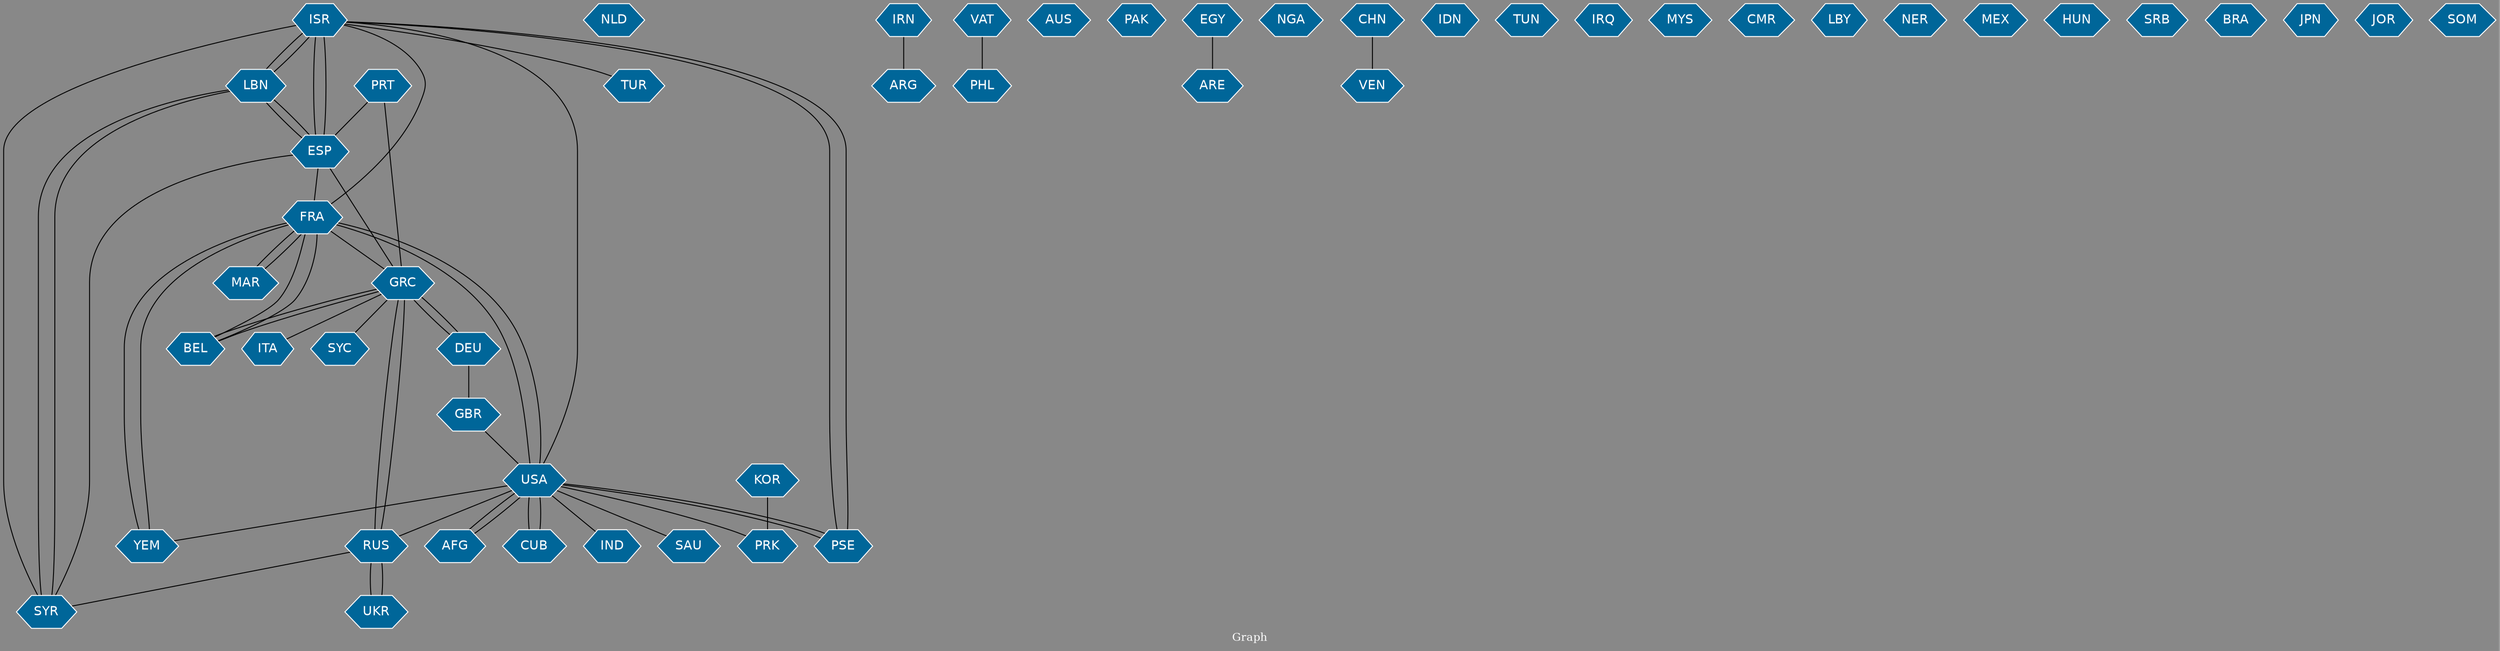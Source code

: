 // Countries together in item graph
graph {
	graph [bgcolor="#888888" fontcolor=white fontsize=12 label="Graph" outputorder=edgesfirst overlap=prism]
	node [color=white fillcolor="#006699" fontcolor=white fontname=Helvetica shape=hexagon style=filled]
	edge [arrowhead=open color=black fontcolor=white fontname=Courier fontsize=12]
		ISR [label=ISR]
		LBN [label=LBN]
		SYR [label=SYR]
		NLD [label=NLD]
		GRC [label=GRC]
		RUS [label=RUS]
		ESP [label=ESP]
		BEL [label=BEL]
		USA [label=USA]
		FRA [label=FRA]
		ITA [label=ITA]
		DEU [label=DEU]
		PSE [label=PSE]
		YEM [label=YEM]
		ARG [label=ARG]
		TUR [label=TUR]
		VAT [label=VAT]
		PHL [label=PHL]
		AUS [label=AUS]
		SAU [label=SAU]
		UKR [label=UKR]
		MAR [label=MAR]
		IRN [label=IRN]
		PAK [label=PAK]
		EGY [label=EGY]
		NGA [label=NGA]
		GBR [label=GBR]
		CHN [label=CHN]
		IDN [label=IDN]
		TUN [label=TUN]
		IRQ [label=IRQ]
		MYS [label=MYS]
		AFG [label=AFG]
		CUB [label=CUB]
		CMR [label=CMR]
		LBY [label=LBY]
		KOR [label=KOR]
		PRK [label=PRK]
		NER [label=NER]
		PRT [label=PRT]
		MEX [label=MEX]
		SYC [label=SYC]
		HUN [label=HUN]
		SRB [label=SRB]
		BRA [label=BRA]
		JPN [label=JPN]
		ARE [label=ARE]
		IND [label=IND]
		VEN [label=VEN]
		JOR [label=JOR]
		SOM [label=SOM]
			GRC -- RUS [weight=2]
			USA -- ISR [weight=1]
			FRA -- USA [weight=2]
			KOR -- PRK [weight=1]
			ISR -- PSE [weight=2]
			USA -- AFG [weight=2]
			UKR -- RUS [weight=1]
			EGY -- ARE [weight=1]
			ESP -- SYR [weight=1]
			FRA -- BEL [weight=2]
			CUB -- USA [weight=2]
			GRC -- ITA [weight=1]
			USA -- SAU [weight=1]
			ESP -- FRA [weight=1]
			SYR -- ISR [weight=2]
			IRN -- ARG [weight=1]
			RUS -- SYR [weight=1]
			LBN -- ISR [weight=5]
			ISR -- FRA [weight=1]
			USA -- PSE [weight=1]
			GRC -- DEU [weight=2]
			DEU -- GRC [weight=2]
			ISR -- TUR [weight=1]
			FRA -- MAR [weight=1]
			USA -- IND [weight=1]
			YEM -- FRA [weight=1]
			DEU -- GBR [weight=1]
			ESP -- ISR [weight=6]
			AFG -- USA [weight=1]
			ESP -- LBN [weight=1]
			ISR -- ESP [weight=2]
			LBN -- ESP [weight=2]
			CHN -- VEN [weight=1]
			USA -- CUB [weight=3]
			SYR -- LBN [weight=2]
			RUS -- UKR [weight=2]
			PSE -- USA [weight=1]
			USA -- FRA [weight=2]
			BEL -- GRC [weight=1]
			PSE -- ISR [weight=1]
			GRC -- BEL [weight=2]
			LBN -- SYR [weight=1]
			VAT -- PHL [weight=1]
			FRA -- YEM [weight=1]
			USA -- YEM [weight=1]
			MAR -- FRA [weight=1]
			GRC -- ESP [weight=1]
			GRC -- SYC [weight=1]
			PRT -- ESP [weight=1]
			FRA -- GRC [weight=1]
			USA -- RUS [weight=1]
			BEL -- FRA [weight=1]
			GBR -- USA [weight=1]
			ISR -- LBN [weight=4]
			RUS -- GRC [weight=5]
			PRT -- GRC [weight=1]
			USA -- PRK [weight=2]
}